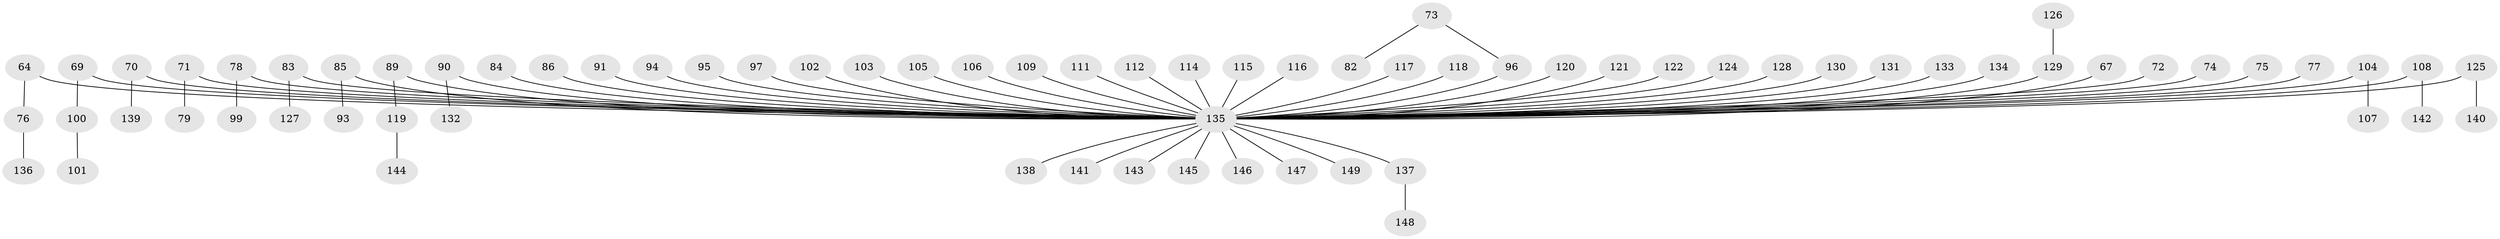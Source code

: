 // original degree distribution, {7: 0.013422818791946308, 4: 0.06711409395973154, 6: 0.013422818791946308, 3: 0.1342281879194631, 5: 0.040268456375838924, 1: 0.5234899328859061, 2: 0.2080536912751678}
// Generated by graph-tools (version 1.1) at 2025/53/03/09/25 04:53:22]
// undirected, 74 vertices, 73 edges
graph export_dot {
graph [start="1"]
  node [color=gray90,style=filled];
  64;
  67;
  69;
  70;
  71;
  72;
  73;
  74;
  75;
  76;
  77;
  78;
  79;
  82;
  83;
  84;
  85;
  86;
  89;
  90;
  91;
  93;
  94;
  95;
  96 [super="+68"];
  97;
  99;
  100;
  101;
  102;
  103;
  104;
  105;
  106;
  107;
  108;
  109;
  111;
  112;
  114;
  115;
  116;
  117;
  118;
  119;
  120;
  121;
  122;
  124;
  125;
  126;
  127;
  128;
  129 [super="+88"];
  130;
  131;
  132;
  133;
  134;
  135 [super="+27+110+48+51+57+35+52+54+113+87+58+81+123+46+60+61+80+62+65"];
  136;
  137 [super="+63+98"];
  138;
  139;
  140;
  141;
  142;
  143;
  144;
  145;
  146;
  147;
  148;
  149;
  64 -- 76;
  64 -- 135;
  67 -- 135;
  69 -- 100;
  69 -- 135;
  70 -- 139;
  70 -- 135;
  71 -- 79;
  71 -- 135;
  72 -- 135;
  73 -- 82;
  73 -- 96;
  74 -- 135;
  75 -- 135;
  76 -- 136;
  77 -- 135;
  78 -- 99;
  78 -- 135;
  83 -- 127;
  83 -- 135;
  84 -- 135;
  85 -- 93;
  85 -- 135;
  86 -- 135;
  89 -- 119;
  89 -- 135;
  90 -- 132;
  90 -- 135;
  91 -- 135;
  94 -- 135;
  95 -- 135;
  96 -- 135;
  97 -- 135;
  100 -- 101;
  102 -- 135;
  103 -- 135;
  104 -- 107;
  104 -- 135;
  105 -- 135;
  106 -- 135;
  108 -- 142;
  108 -- 135;
  109 -- 135;
  111 -- 135;
  112 -- 135;
  114 -- 135;
  115 -- 135;
  116 -- 135;
  117 -- 135;
  118 -- 135;
  119 -- 144;
  120 -- 135;
  121 -- 135;
  122 -- 135;
  124 -- 135;
  125 -- 140;
  125 -- 135;
  126 -- 129;
  128 -- 135;
  129 -- 135;
  130 -- 135;
  131 -- 135;
  133 -- 135;
  134 -- 135;
  135 -- 146;
  135 -- 145;
  135 -- 147;
  135 -- 138;
  135 -- 149;
  135 -- 141;
  135 -- 137;
  135 -- 143;
  137 -- 148;
}
